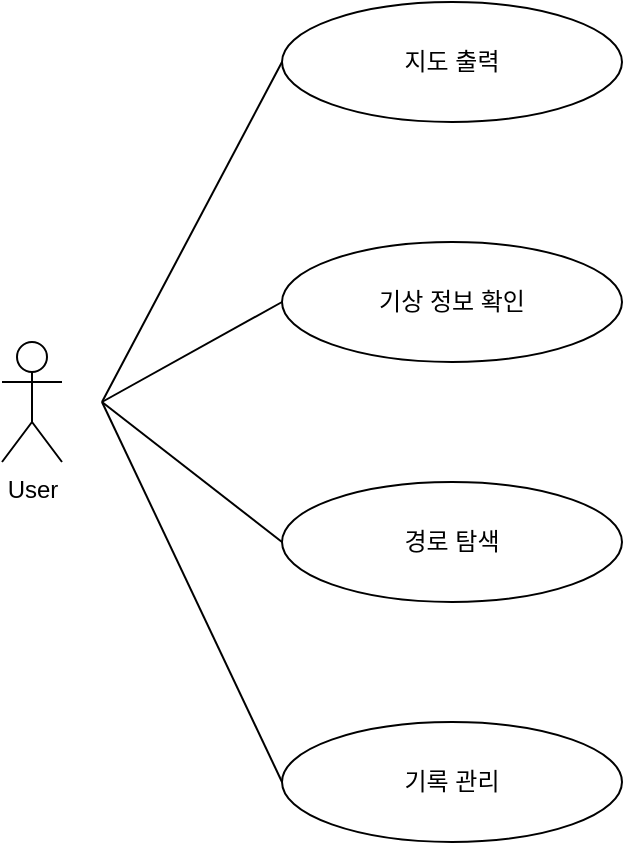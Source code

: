 <mxfile version="12.3.6" type="device" pages="1"><diagram id="I7mprVpUnRNCv7eUr2oC" name="Page-1"><mxGraphModel dx="988" dy="580" grid="1" gridSize="10" guides="1" tooltips="1" connect="1" arrows="1" fold="1" page="1" pageScale="1" pageWidth="827" pageHeight="1169" math="0" shadow="0"><root><mxCell id="0"/><mxCell id="1" parent="0"/><object label="User" id="eKY6yiqzSKeoiQtM9oKi-1"><mxCell style="shape=umlActor;verticalLabelPosition=bottom;labelBackgroundColor=#ffffff;verticalAlign=top;html=1;outlineConnect=0;fontFamily=Helvetica;fontStyle=0" parent="1" vertex="1"><mxGeometry x="170" y="320" width="30" height="60" as="geometry"/></mxCell></object><mxCell id="eKY6yiqzSKeoiQtM9oKi-20" value="기록 관리" style="ellipse;whiteSpace=wrap;html=1;fontFamily=Helvetica;" parent="1" vertex="1"><mxGeometry x="310" y="510" width="170" height="60" as="geometry"/></mxCell><mxCell id="eKY6yiqzSKeoiQtM9oKi-23" value="기상 정보 확인" style="ellipse;whiteSpace=wrap;html=1;fontFamily=Helvetica;" parent="1" vertex="1"><mxGeometry x="310" y="270" width="170" height="60" as="geometry"/></mxCell><mxCell id="eKY6yiqzSKeoiQtM9oKi-26" value="경로 탐색" style="ellipse;whiteSpace=wrap;html=1;fontFamily=Helvetica;" parent="1" vertex="1"><mxGeometry x="310" y="390" width="170" height="60" as="geometry"/></mxCell><mxCell id="eKY6yiqzSKeoiQtM9oKi-30" value="지도 출력" style="ellipse;whiteSpace=wrap;html=1;fontFamily=Helvetica;" parent="1" vertex="1"><mxGeometry x="310" y="150" width="170" height="60" as="geometry"/></mxCell><mxCell id="svsvxH7Rsey_YIYEgB1A-1" value="" style="endArrow=none;html=1;entryX=0;entryY=0.5;entryDx=0;entryDy=0;" parent="1" target="eKY6yiqzSKeoiQtM9oKi-20" edge="1"><mxGeometry width="50" height="50" relative="1" as="geometry"><mxPoint x="220" y="350" as="sourcePoint"/><mxPoint x="220" y="600" as="targetPoint"/></mxGeometry></mxCell><mxCell id="svsvxH7Rsey_YIYEgB1A-2" value="" style="endArrow=none;html=1;entryX=0;entryY=0.5;entryDx=0;entryDy=0;" parent="1" target="eKY6yiqzSKeoiQtM9oKi-26" edge="1"><mxGeometry width="50" height="50" relative="1" as="geometry"><mxPoint x="220" y="350" as="sourcePoint"/><mxPoint x="220" y="600" as="targetPoint"/></mxGeometry></mxCell><mxCell id="svsvxH7Rsey_YIYEgB1A-4" value="" style="endArrow=none;html=1;entryX=0;entryY=0.5;entryDx=0;entryDy=0;" parent="1" target="eKY6yiqzSKeoiQtM9oKi-23" edge="1"><mxGeometry width="50" height="50" relative="1" as="geometry"><mxPoint x="220" y="350" as="sourcePoint"/><mxPoint x="310" y="260" as="targetPoint"/></mxGeometry></mxCell><mxCell id="svsvxH7Rsey_YIYEgB1A-5" value="" style="endArrow=none;html=1;entryX=0;entryY=0.5;entryDx=0;entryDy=0;" parent="1" edge="1" target="eKY6yiqzSKeoiQtM9oKi-30"><mxGeometry width="50" height="50" relative="1" as="geometry"><mxPoint x="220" y="350" as="sourcePoint"/><mxPoint x="310" y="150" as="targetPoint"/></mxGeometry></mxCell></root></mxGraphModel></diagram></mxfile>